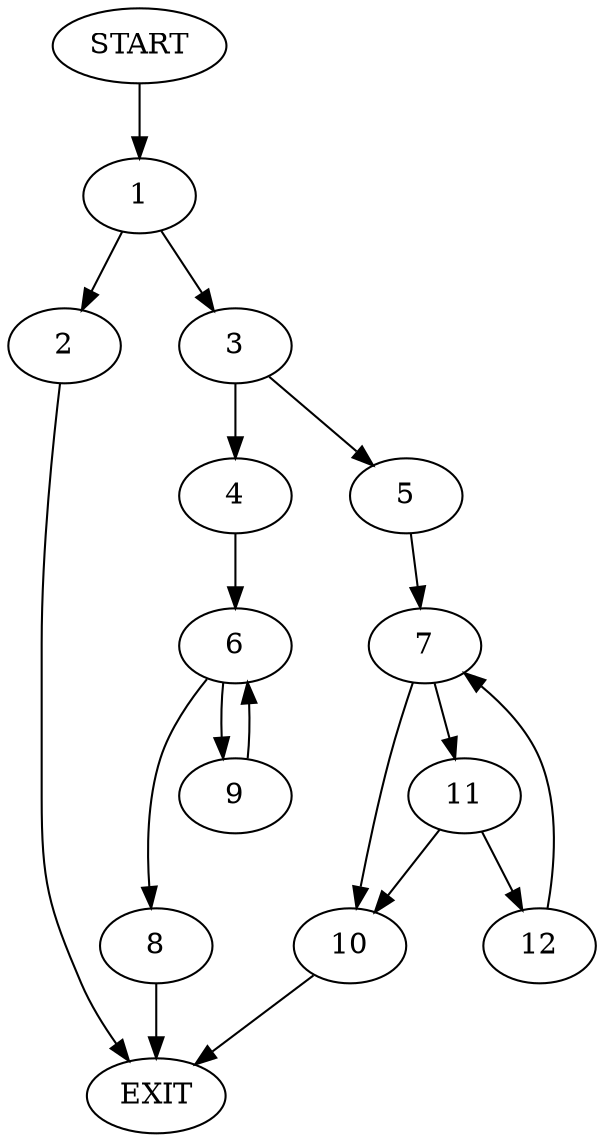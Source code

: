 digraph {
0 [label="START"]
13 [label="EXIT"]
0 -> 1
1 -> 2
1 -> 3
2 -> 13
3 -> 4
3 -> 5
4 -> 6
5 -> 7
6 -> 8
6 -> 9
8 -> 13
9 -> 6
7 -> 10
7 -> 11
10 -> 13
11 -> 12
11 -> 10
12 -> 7
}
